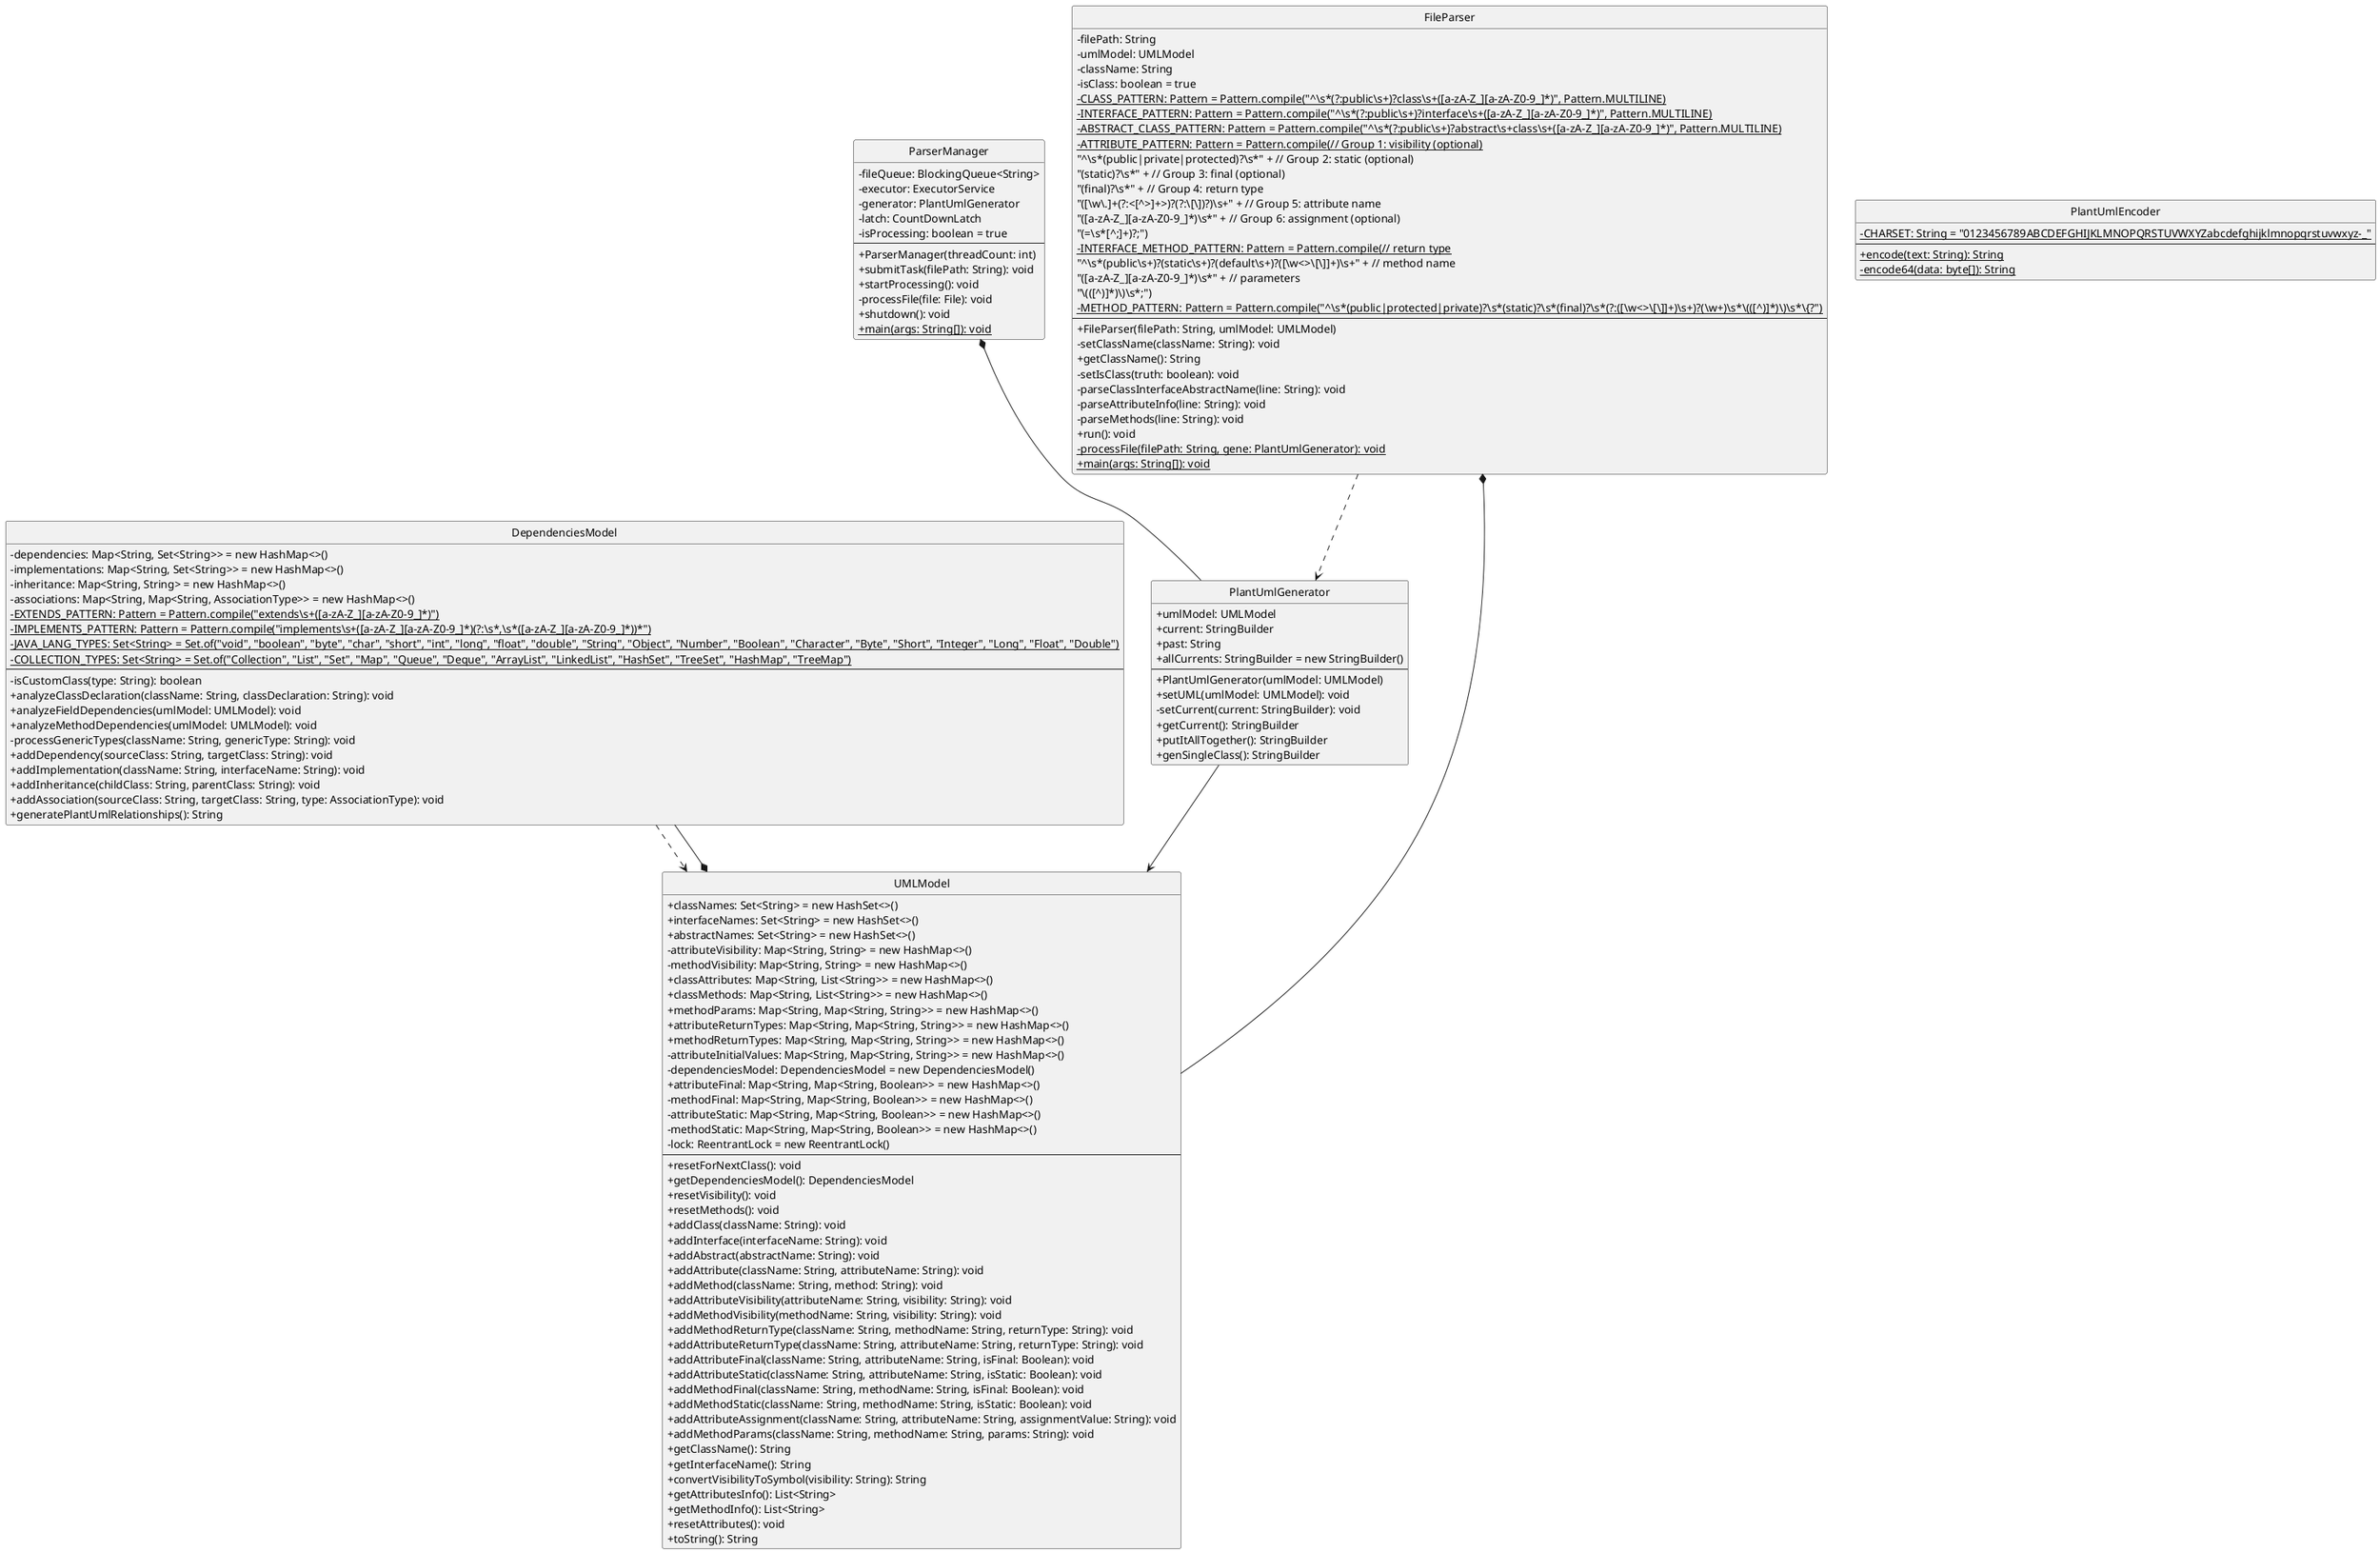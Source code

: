 ' Generated by UML Generator
' Encoded: hLXjTzCs5FxUS_OVVFB9QPh2Dc33G8kRfYKiIKFZCg0fFOgZ9XgE5IIvK1Z_VLSljcN72McxBuaitNTTFVTABxb0J2JpQ8j_8l42CJHtmWXnxWl1o3WHk1FIU4Y-OUVXrenCi1CI5aPuQqjHEOTuWUC9ZaE2UOzESEHyttASviIQzfmUMZmVWhXukkCCiJ3ZlJtdXHFZByuhn6UIPC-jIruoNqHuZcE11A7nxTdZ6MP4e3Z49LRDLiq5lj2GL6cqntvE5Tmiy2eJldDfU_Z3QRyBslt3uUN03uBsQTzp1aW8p69WCwFTaCuN9C9k3NyL438-6l66UuwQt_pcXyiBCtZOV7fviLsl5QLtUeDkkzVk1vifoEAwLeUxxy7ozexyMKLJtovPyjf_wrzs_VxnPV1-q1vwzZQ1AV2rIw_SsZKbazgEKnjJ6c4Kg-6DmF8_d24c__cCCY4795P_4OsdylygeaXDJ6WoZXIBbYz79-D_SAXM-ybyZ9MWWrn72sIZK9Xvet2OAkh40a_rMjSeEqgL7MfbHMTR9zrkknLqJlhhlMtHA0Ap85UKRCALI5YLVv0jykzDWXDbpY7-h0S-O-Wc9UwI-1EUf5yoomnxm30sGvDxwQmSAdkRwZ3mLi85dRVaONK5vAndpa7TSyms05q3nIYw-OOLsI66eyrKahlgaFVHF6FRqUXWqLW2vVvQqeu8ZYOsGBY0CmeaFEUirrMZPQuU5ZEwELjpmMY8EJ_6CHpxK1vBNcNsD5-lidYIQxnnEKrOg8EH2m2Sd69Hc2mAw1Hmgye6o6dChb28xUcIa1ozt716ead92a1eqB362WkYDlO39bLOIl1c2LRHGm8F8XIBitbqYYEDbJEou6uz5RJr8wqBHm0v0yGuPheWNAblCSieOMvvM-NiKjnC7ck3JSx2CHCimSLpsVM7co7XHmLk-zu2JZS99HhMzvNQjU2xamdgdNM3JhVJRvVmk0-QZ_nM-yv6P0boFqFyWs5mwhU2o_k518svaC0fl_w7y80Lfvs3is2Zy3nuu1mpcYoSNo492ITZ4X5nuxXq8TCEHVLVjepDsk9_5unSGuB2FnM0kdXItvVBDQVXPB9-ynnjJ56EgoSh67xtd2i2L2LwDLT1_iXp61O9E2JFawGy7us-Z4Qx5mq8xVFpZtiNZRtwlYgni79Htw_Ba1PaFFOSbBPUJWp7G8cfZlcI0K-0cNCoZIKCbOn-8QdFFpwxW9rzLbkLkRrsyEhaSCCTAZfhRuTE81DOyp71LoY9XFcIaNc-f-C09bbncAi2S0lVLTUAmJWEzAEHwvv_h2iAHLJsTNCFombc4YjDDPq0XUInCmDskSf9S1qcrNXxoTRHwFj-NhqREOYwPVpSSIgAecJa1jibWYxNe0AaMuHr6sn1H8URZe4bKgT1NRlgIhCKJIV5BD_0XH8OaRX2gMRBhnRn5LrBgNi1leAcmPBOjLYoBJOjWGnVHU1aBODjDvNiM5SsoYovcQ0v8h4BzJAhbESNALbMwVG6zQ1xcTh5JdLsddCGqH0kLbFrcJQ9aWP_nM42QZsdRKP3pAv9g6hQD3Mgmawv3iKt18zQD8d58VqIT-MthfC3xJkegIgMAgqA5hjYnZ2QA56Ux51a5ZLuCfuJ4I3-QIc0LfpKtJ5Nw2vtPTaMUAeZi7bdYPY0wUwTusu2quv3I7uJ-RmPUEMV3jj1oWyXg3tyzRVV7pr-yiUVJ_s3rc7xwFXLv_LVtLx_PF3cT1YSlVtxtViFQ1m2J4rdv9zFqJocYy-CY-JwozURRytBMXR0J0jMkbq1TpShFFb9AX4-UUHEa42mCN09KIwLswQbtLPkDIexfKQOCDaCfb8E4cWNiSoFnW9nOTdHG57KqiIyH6qki8KvDqUW9NlSQjXf06R0z_fENKAJjiAjDhs4JeQsNkLW8Zh2ZwA00k5Ccbn11ATe23EHngbbaYpggQqws1beylBDBhtgorbzrMyKMlfD6925aXlGDxDcu6tM1TtYMKFNqhkmDeglGAL74NabNVyEe_aDWD-QMTiza8LzpNFCUXbPv4vLcw9kXdULfUsvlw1yEpin4GH5Rr6Kt5tQfFpwvbKyo6dEfVbIa8vavxBQ3lESihSsp-ud8pDbg43pdhRSKuWisvvpYW60641W5puDOM7EWag60T-EAEj3CSW0nuApYWsesArCKdvcRJbgAUsAYXT_hNDTnwUU5mnSkHkyHQGDdMjZrWhITE-gdZsoZLtDhrsgOjQx-HEjLh0gbUrOTyXr1bXojDwx2CbHOhK_nJcMSVp4p_MYLxY-iNHrV6yXc71pu0_AruE2M7qIRoKtFRoLWdivrcmQuFMMzYp0s5pYMXipv_tiEdwB0EHtU5KUrYMRBf6RMhqm1NNpow1SwTXGKLmDQNoDcGLM0HtUpCSqSYlFIa5itbkeUo0isus18T9UhY9GS9ZBiH5HK4rNV9nShewxktjvKsszMcutcvNpadxvJbQy14hU2fgbthxPj7HdJQZaNguBB-4Rkkl_00
' URL: http://www.plantuml.com/plantuml/uml/hLXjTzCs5FxUS_OVVFB9QPh2Dc33G8kRfYKiIKFZCg0fFOgZ9XgE5IIvK1Z_VLSljcN72McxBuaitNTTFVTABxb0J2JpQ8j_8l42CJHtmWXnxWl1o3WHk1FIU4Y-OUVXrenCi1CI5aPuQqjHEOTuWUC9ZaE2UOzESEHyttASviIQzfmUMZmVWhXukkCCiJ3ZlJtdXHFZByuhn6UIPC-jIruoNqHuZcE11A7nxTdZ6MP4e3Z49LRDLiq5lj2GL6cqntvE5Tmiy2eJldDfU_Z3QRyBslt3uUN03uBsQTzp1aW8p69WCwFTaCuN9C9k3NyL438-6l66UuwQt_pcXyiBCtZOV7fviLsl5QLtUeDkkzVk1vifoEAwLeUxxy7ozexyMKLJtovPyjf_wrzs_VxnPV1-q1vwzZQ1AV2rIw_SsZKbazgEKnjJ6c4Kg-6DmF8_d24c__cCCY4795P_4OsdylygeaXDJ6WoZXIBbYz79-D_SAXM-ybyZ9MWWrn72sIZK9Xvet2OAkh40a_rMjSeEqgL7MfbHMTR9zrkknLqJlhhlMtHA0Ap85UKRCALI5YLVv0jykzDWXDbpY7-h0S-O-Wc9UwI-1EUf5yoomnxm30sGvDxwQmSAdkRwZ3mLi85dRVaONK5vAndpa7TSyms05q3nIYw-OOLsI66eyrKahlgaFVHF6FRqUXWqLW2vVvQqeu8ZYOsGBY0CmeaFEUirrMZPQuU5ZEwELjpmMY8EJ_6CHpxK1vBNcNsD5-lidYIQxnnEKrOg8EH2m2Sd69Hc2mAw1Hmgye6o6dChb28xUcIa1ozt716ead92a1eqB362WkYDlO39bLOIl1c2LRHGm8F8XIBitbqYYEDbJEou6uz5RJr8wqBHm0v0yGuPheWNAblCSieOMvvM-NiKjnC7ck3JSx2CHCimSLpsVM7co7XHmLk-zu2JZS99HhMzvNQjU2xamdgdNM3JhVJRvVmk0-QZ_nM-yv6P0boFqFyWs5mwhU2o_k518svaC0fl_w7y80Lfvs3is2Zy3nuu1mpcYoSNo492ITZ4X5nuxXq8TCEHVLVjepDsk9_5unSGuB2FnM0kdXItvVBDQVXPB9-ynnjJ56EgoSh67xtd2i2L2LwDLT1_iXp61O9E2JFawGy7us-Z4Qx5mq8xVFpZtiNZRtwlYgni79Htw_Ba1PaFFOSbBPUJWp7G8cfZlcI0K-0cNCoZIKCbOn-8QdFFpwxW9rzLbkLkRrsyEhaSCCTAZfhRuTE81DOyp71LoY9XFcIaNc-f-C09bbncAi2S0lVLTUAmJWEzAEHwvv_h2iAHLJsTNCFombc4YjDDPq0XUInCmDskSf9S1qcrNXxoTRHwFj-NhqREOYwPVpSSIgAecJa1jibWYxNe0AaMuHr6sn1H8URZe4bKgT1NRlgIhCKJIV5BD_0XH8OaRX2gMRBhnRn5LrBgNi1leAcmPBOjLYoBJOjWGnVHU1aBODjDvNiM5SsoYovcQ0v8h4BzJAhbESNALbMwVG6zQ1xcTh5JdLsddCGqH0kLbFrcJQ9aWP_nM42QZsdRKP3pAv9g6hQD3Mgmawv3iKt18zQD8d58VqIT-MthfC3xJkegIgMAgqA5hjYnZ2QA56Ux51a5ZLuCfuJ4I3-QIc0LfpKtJ5Nw2vtPTaMUAeZi7bdYPY0wUwTusu2quv3I7uJ-RmPUEMV3jj1oWyXg3tyzRVV7pr-yiUVJ_s3rc7xwFXLv_LVtLx_PF3cT1YSlVtxtViFQ1m2J4rdv9zFqJocYy-CY-JwozURRytBMXR0J0jMkbq1TpShFFb9AX4-UUHEa42mCN09KIwLswQbtLPkDIexfKQOCDaCfb8E4cWNiSoFnW9nOTdHG57KqiIyH6qki8KvDqUW9NlSQjXf06R0z_fENKAJjiAjDhs4JeQsNkLW8Zh2ZwA00k5Ccbn11ATe23EHngbbaYpggQqws1beylBDBhtgorbzrMyKMlfD6925aXlGDxDcu6tM1TtYMKFNqhkmDeglGAL74NabNVyEe_aDWD-QMTiza8LzpNFCUXbPv4vLcw9kXdULfUsvlw1yEpin4GH5Rr6Kt5tQfFpwvbKyo6dEfVbIa8vavxBQ3lESihSsp-ud8pDbg43pdhRSKuWisvvpYW60641W5puDOM7EWag60T-EAEj3CSW0nuApYWsesArCKdvcRJbgAUsAYXT_hNDTnwUU5mnSkHkyHQGDdMjZrWhITE-gdZsoZLtDhrsgOjQx-HEjLh0gbUrOTyXr1bXojDwx2CbHOhK_nJcMSVp4p_MYLxY-iNHrV6yXc71pu0_AruE2M7qIRoKtFRoLWdivrcmQuFMMzYp0s5pYMXipv_tiEdwB0EHtU5KUrYMRBf6RMhqm1NNpow1SwTXGKLmDQNoDcGLM0HtUpCSqSYlFIa5itbkeUo0isus18T9UhY9GS9ZBiH5HK4rNV9nShewxktjvKsszMcutcvNpadxvJbQy14hU2fgbthxPj7HdJQZaNguBB-4Rkkl_00
' Generated on: 2025-08-09T03:02:26.844790100

@startuml
skinparam classAttributeIconSize 0
hide circle

class DependenciesModel {
  -dependencies: Map<String, Set<String>> = new HashMap<>()
  -implementations: Map<String, Set<String>> = new HashMap<>()
  -inheritance: Map<String, String> = new HashMap<>()
  -associations: Map<String, Map<String, AssociationType>> = new HashMap<>()
  -{static} EXTENDS_PATTERN: Pattern = Pattern.compile("extends\\s+([a-zA-Z_][a-zA-Z0-9_]*)")
  -{static} IMPLEMENTS_PATTERN: Pattern = Pattern.compile("implements\\s+([a-zA-Z_][a-zA-Z0-9_]*)(?:\\s*,\\s*([a-zA-Z_][a-zA-Z0-9_]*))*")
  -{static} JAVA_LANG_TYPES: Set<String> = Set.of("void", "boolean", "byte", "char", "short", "int", "long", "float", "double", "String", "Object", "Number", "Boolean", "Character", "Byte", "Short", "Integer", "Long", "Float", "Double")
  -{static} COLLECTION_TYPES: Set<String> = Set.of("Collection", "List", "Set", "Map", "Queue", "Deque", "ArrayList", "LinkedList", "HashSet", "TreeSet", "HashMap", "TreeMap")
  --
  -isCustomClass(type: String): boolean
  +analyzeClassDeclaration(className: String, classDeclaration: String): void
  +analyzeFieldDependencies(umlModel: UMLModel): void
  +analyzeMethodDependencies(umlModel: UMLModel): void
  -processGenericTypes(className: String, genericType: String): void
  +addDependency(sourceClass: String, targetClass: String): void
  +addImplementation(className: String, interfaceName: String): void
  +addInheritance(childClass: String, parentClass: String): void
  +addAssociation(sourceClass: String, targetClass: String, type: AssociationType): void
  +generatePlantUmlRelationships(): String
}

class FileParser {
  -filePath: String
  -umlModel: UMLModel
  -className: String
  -isClass: boolean = true
  -{static} CLASS_PATTERN: Pattern = Pattern.compile("^\\s*(?:public\\s+)?class\\s+([a-zA-Z_][a-zA-Z0-9_]*)", Pattern.MULTILINE)
  -{static} INTERFACE_PATTERN: Pattern = Pattern.compile("^\\s*(?:public\\s+)?interface\\s+([a-zA-Z_][a-zA-Z0-9_]*)", Pattern.MULTILINE)
  -{static} ABSTRACT_CLASS_PATTERN: Pattern = Pattern.compile("^\\s*(?:public\\s+)?abstract\\s+class\\s+([a-zA-Z_][a-zA-Z0-9_]*)", Pattern.MULTILINE)
  -{static} ATTRIBUTE_PATTERN: Pattern = Pattern.compile(// Group 1: visibility (optional)
"^\\s*(public|private|protected)?\\s*" + // Group 2: static (optional)
"(static)?\\s*" + // Group 3: final (optional)
"(final)?\\s*" + // Group 4: return type
"([\\w\\.]+(?:<[^>]+>)?(?:\\[\\])?)\\s+" + // Group 5: attribute name
"([a-zA-Z_][a-zA-Z0-9_]*)\\s*" + // Group 6: assignment (optional)
"(=\\s*[^;]+)?;")
  -{static} INTERFACE_METHOD_PATTERN: Pattern = Pattern.compile(// return type
"^\\s*(public\\s+)?(static\\s+)?(default\\s+)?([\\w<>\\[\\]]+)\\s+" + // method name
"([a-zA-Z_][a-zA-Z0-9_]*)\\s*" + // parameters
"\\(([^)]*)\\)\\s*;")
  -{static} METHOD_PATTERN: Pattern = Pattern.compile("^\\s*(public|protected|private)?\\s*(static)?\\s*(final)?\\s*(?:([\\w<>\\[\\]]+)\\s+)?(\\w+)\\s*\\(([^)]*)\\)\\s*\\{?")
  --
  +FileParser(filePath: String, umlModel: UMLModel)
  -setClassName(className: String): void
  +getClassName(): String
  -setIsClass(truth: boolean): void
  -parseClassInterfaceAbstractName(line: String): void
  -parseAttributeInfo(line: String): void
  -parseMethods(line: String): void
  +run(): void
  -{static} processFile(filePath: String, gene: PlantUmlGenerator): void
  +{static} main(args: String[]): void
}

class ParserManager {
  -fileQueue: BlockingQueue<String>
  -executor: ExecutorService
  -generator: PlantUmlGenerator
  -latch: CountDownLatch
  -isProcessing: boolean = true
  --
  +ParserManager(threadCount: int)
  +submitTask(filePath: String): void
  +startProcessing(): void
  -processFile(file: File): void
  +shutdown(): void
  +{static} main(args: String[]): void
}

class PlantUmlEncoder {
  -{static} CHARSET: String = "0123456789ABCDEFGHIJKLMNOPQRSTUVWXYZabcdefghijklmnopqrstuvwxyz-_"
  --
  +{static} encode(text: String): String
  -{static} encode64(data: byte[]): String
}

class PlantUmlGenerator {
  +umlModel: UMLModel
  +current: StringBuilder
  +past: String
  +allCurrents: StringBuilder = new StringBuilder()
  --
  +PlantUmlGenerator(umlModel: UMLModel)
  +setUML(umlModel: UMLModel): void
  -setCurrent(current: StringBuilder): void
  +getCurrent(): StringBuilder
  +putItAllTogether(): StringBuilder
  +genSingleClass(): StringBuilder
}

class UMLModel {
  +classNames: Set<String> = new HashSet<>()
  +interfaceNames: Set<String> = new HashSet<>()
  +abstractNames: Set<String> = new HashSet<>()
  -attributeVisibility: Map<String, String> = new HashMap<>()
  -methodVisibility: Map<String, String> = new HashMap<>()
  +classAttributes: Map<String, List<String>> = new HashMap<>()
  +classMethods: Map<String, List<String>> = new HashMap<>()
  +methodParams: Map<String, Map<String, String>> = new HashMap<>()
  +attributeReturnTypes: Map<String, Map<String, String>> = new HashMap<>()
  +methodReturnTypes: Map<String, Map<String, String>> = new HashMap<>()
  -attributeInitialValues: Map<String, Map<String, String>> = new HashMap<>()
  -dependenciesModel: DependenciesModel = new DependenciesModel()
  +attributeFinal: Map<String, Map<String, Boolean>> = new HashMap<>()
  -methodFinal: Map<String, Map<String, Boolean>> = new HashMap<>()
  -attributeStatic: Map<String, Map<String, Boolean>> = new HashMap<>()
  -methodStatic: Map<String, Map<String, Boolean>> = new HashMap<>()
  -lock: ReentrantLock = new ReentrantLock()
  --
  +resetForNextClass(): void
  +getDependenciesModel(): DependenciesModel
  +resetVisibility(): void
  +resetMethods(): void
  +addClass(className: String): void
  +addInterface(interfaceName: String): void
  +addAbstract(abstractName: String): void
  +addAttribute(className: String, attributeName: String): void
  +addMethod(className: String, method: String): void
  +addAttributeVisibility(attributeName: String, visibility: String): void
  +addMethodVisibility(methodName: String, visibility: String): void
  +addMethodReturnType(className: String, methodName: String, returnType: String): void
  +addAttributeReturnType(className: String, attributeName: String, returnType: String): void
  +addAttributeFinal(className: String, attributeName: String, isFinal: Boolean): void
  +addAttributeStatic(className: String, attributeName: String, isStatic: Boolean): void
  +addMethodFinal(className: String, methodName: String, isFinal: Boolean): void
  +addMethodStatic(className: String, methodName: String, isStatic: Boolean): void
  +addAttributeAssignment(className: String, attributeName: String, assignmentValue: String): void
  +addMethodParams(className: String, methodName: String, params: String): void
  +getClassName(): String
  +getInterfaceName(): String
  +convertVisibilityToSymbol(visibility: String): String
  +getAttributesInfo(): List<String>
  +getMethodInfo(): List<String>
  +resetAttributes(): void
  +toString(): String
}

DependenciesModel ..> UMLModel
FileParser *-- UMLModel
FileParser ..> PlantUmlGenerator
ParserManager *-- PlantUmlGenerator
PlantUmlGenerator --> UMLModel
UMLModel *-- DependenciesModel
@enduml